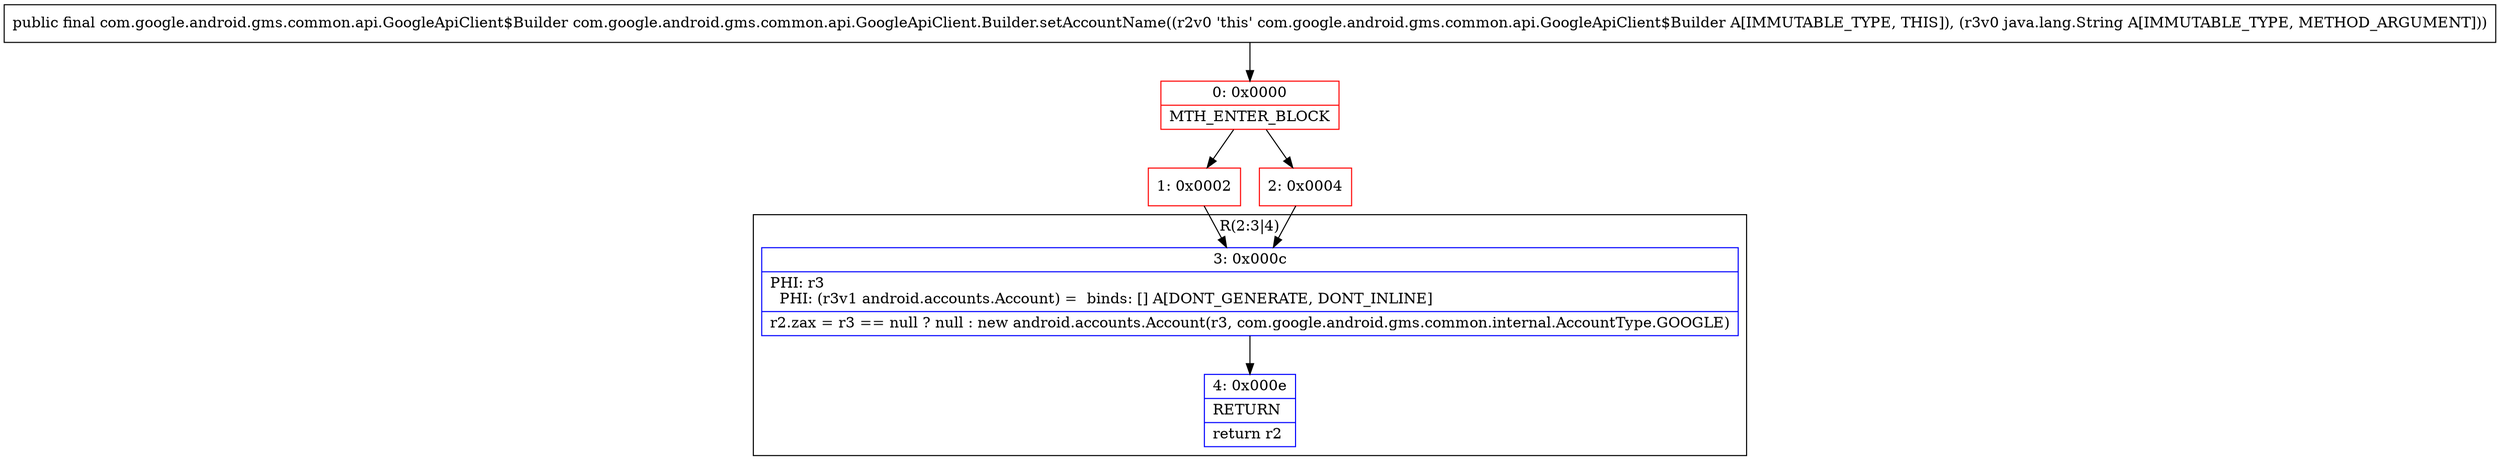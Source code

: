 digraph "CFG forcom.google.android.gms.common.api.GoogleApiClient.Builder.setAccountName(Ljava\/lang\/String;)Lcom\/google\/android\/gms\/common\/api\/GoogleApiClient$Builder;" {
subgraph cluster_Region_179483145 {
label = "R(2:3|4)";
node [shape=record,color=blue];
Node_3 [shape=record,label="{3\:\ 0x000c|PHI: r3 \l  PHI: (r3v1 android.accounts.Account) =  binds: [] A[DONT_GENERATE, DONT_INLINE]\l|r2.zax = r3 == null ? null : new android.accounts.Account(r3, com.google.android.gms.common.internal.AccountType.GOOGLE)\l}"];
Node_4 [shape=record,label="{4\:\ 0x000e|RETURN\l|return r2\l}"];
}
Node_0 [shape=record,color=red,label="{0\:\ 0x0000|MTH_ENTER_BLOCK\l}"];
Node_1 [shape=record,color=red,label="{1\:\ 0x0002}"];
Node_2 [shape=record,color=red,label="{2\:\ 0x0004}"];
MethodNode[shape=record,label="{public final com.google.android.gms.common.api.GoogleApiClient$Builder com.google.android.gms.common.api.GoogleApiClient.Builder.setAccountName((r2v0 'this' com.google.android.gms.common.api.GoogleApiClient$Builder A[IMMUTABLE_TYPE, THIS]), (r3v0 java.lang.String A[IMMUTABLE_TYPE, METHOD_ARGUMENT])) }"];
MethodNode -> Node_0;
Node_3 -> Node_4;
Node_0 -> Node_1;
Node_0 -> Node_2;
Node_1 -> Node_3;
Node_2 -> Node_3;
}


